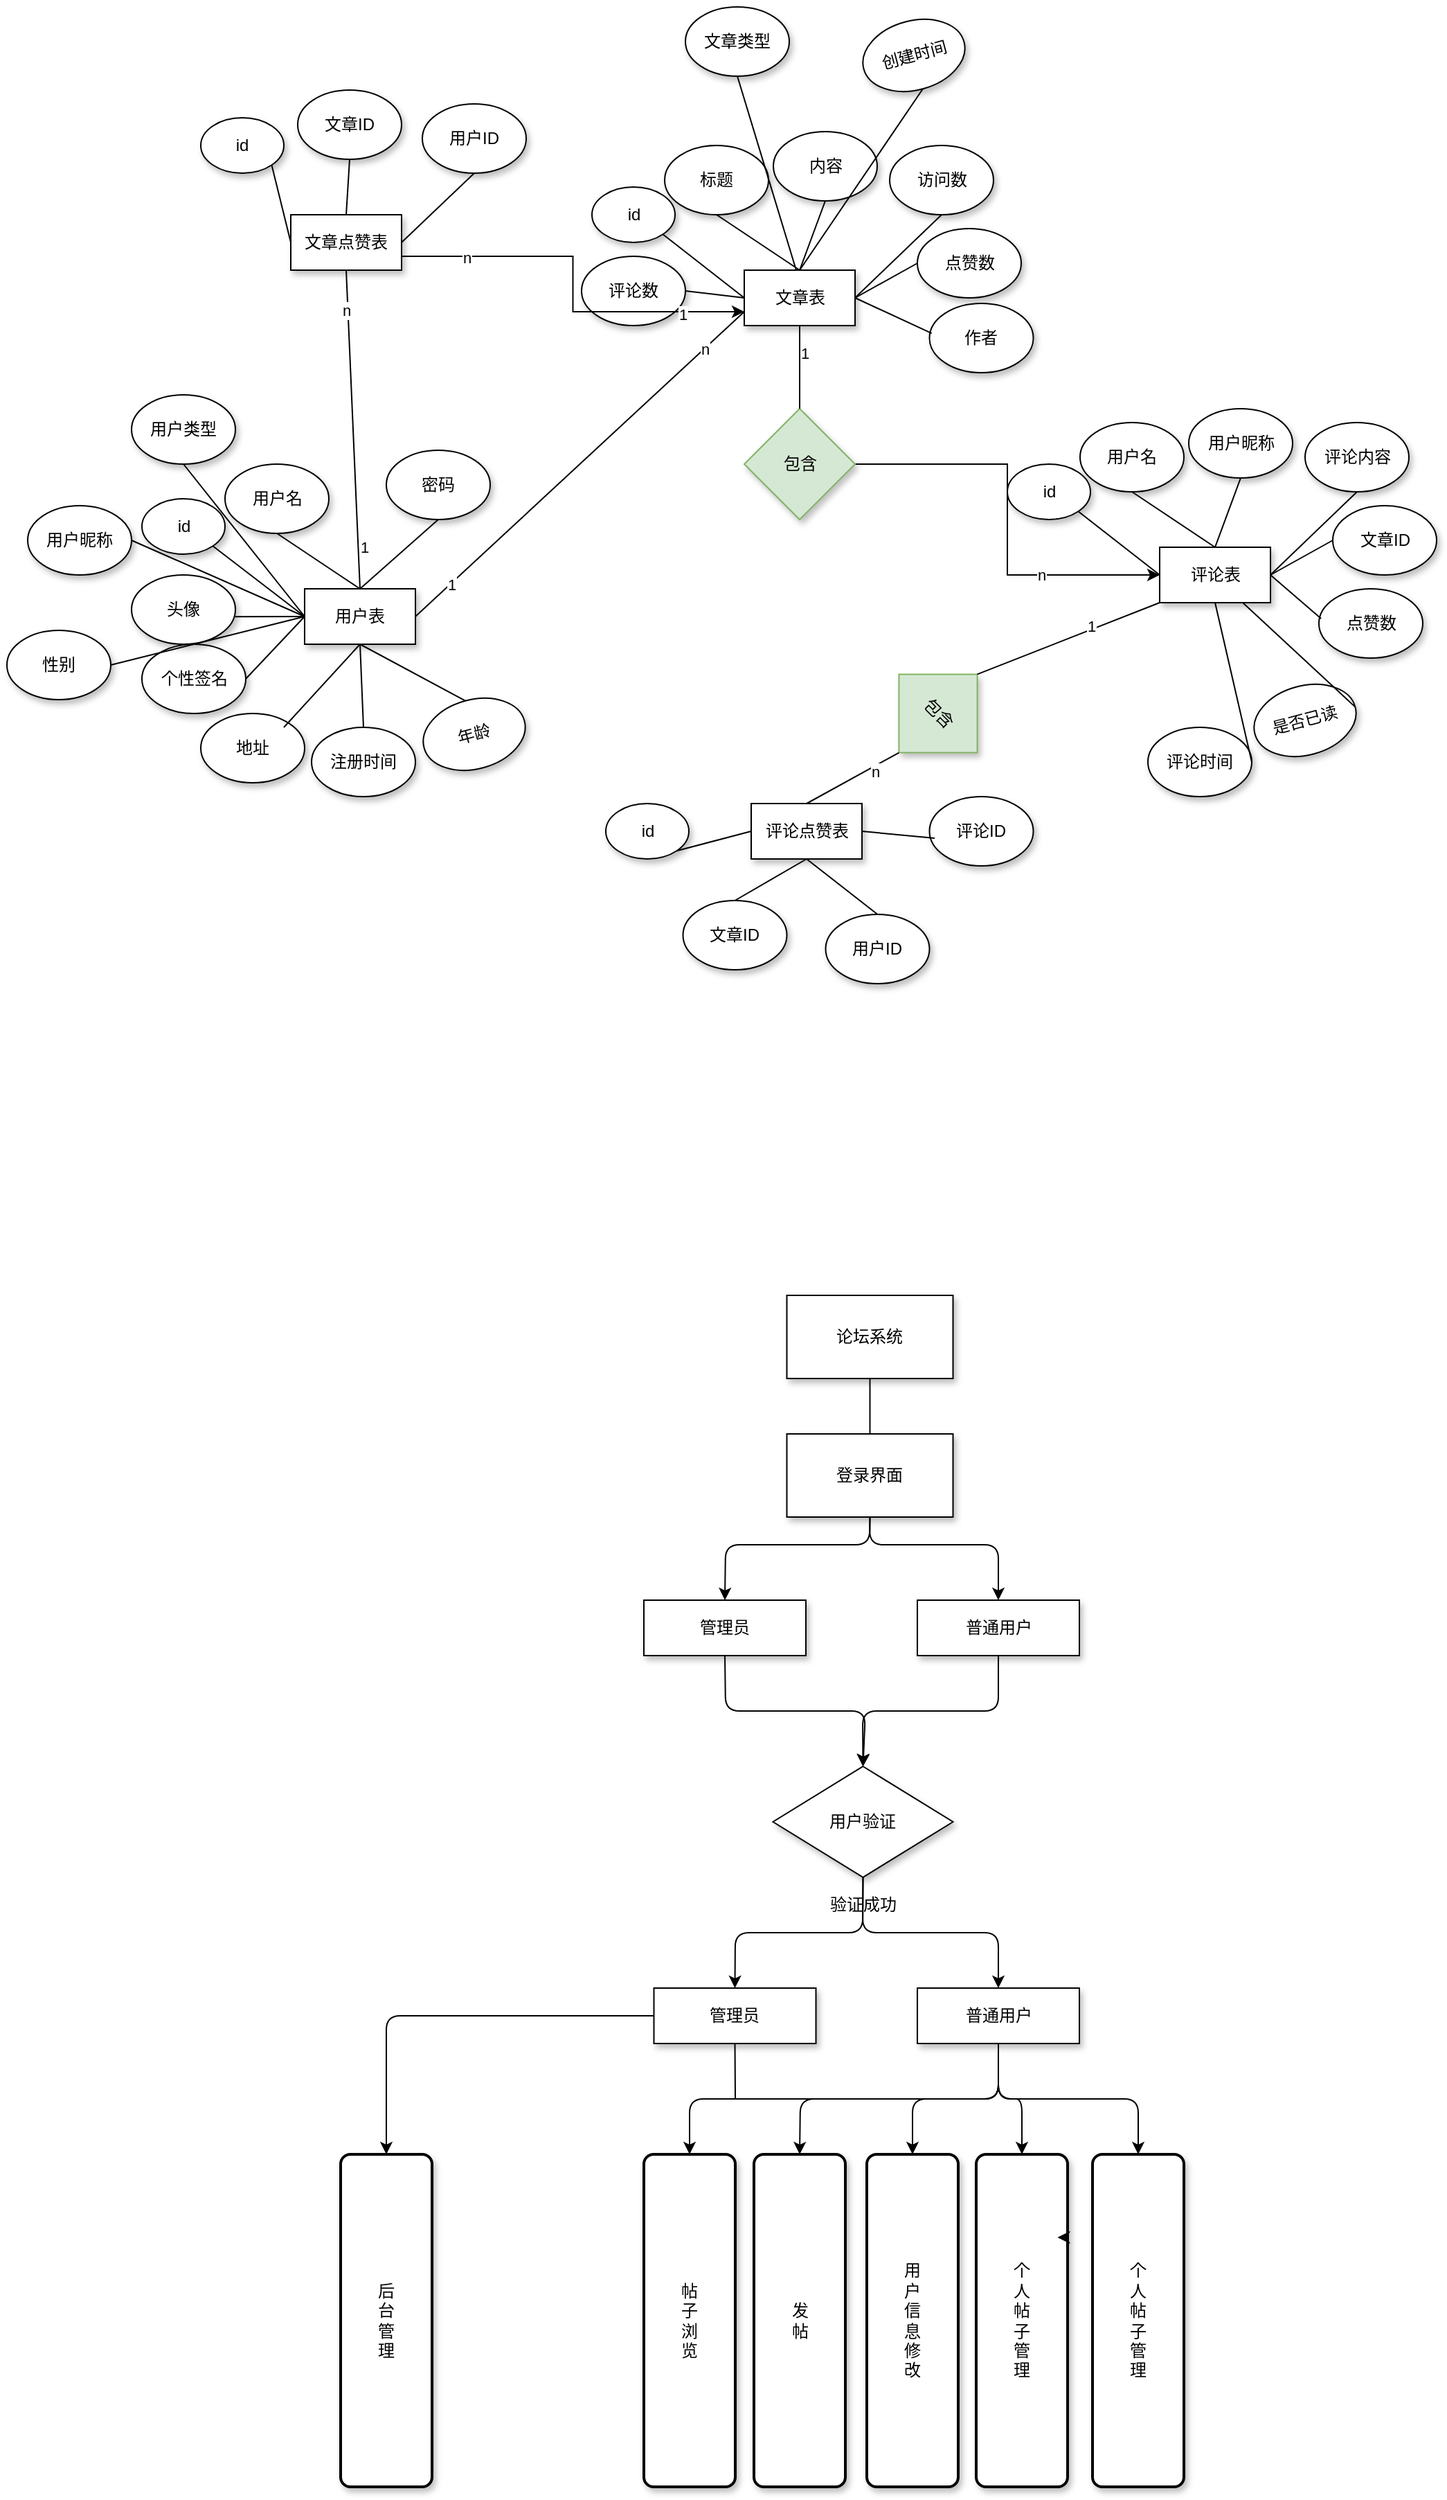 <mxfile version="14.4.4" type="github">
  <diagram id="aUVJp8EklPoVdV9Hms_f" name="Page-1">
    <mxGraphModel dx="2205" dy="936" grid="1" gridSize="10" guides="1" tooltips="1" connect="1" arrows="1" fold="1" page="1" pageScale="1" pageWidth="827" pageHeight="1169" math="0" shadow="0">
      <root>
        <mxCell id="0" />
        <mxCell id="1" parent="0" />
        <mxCell id="1niqHVQiEYOM2pVS4LOJ-19" value="年龄" style="ellipse;whiteSpace=wrap;html=1;shadow=1;rotation=-15;" vertex="1" parent="1">
          <mxGeometry x="440" y="870" width="75" height="50" as="geometry" />
        </mxCell>
        <mxCell id="1niqHVQiEYOM2pVS4LOJ-20" value="注册时间" style="ellipse;whiteSpace=wrap;html=1;shadow=1;" vertex="1" parent="1">
          <mxGeometry x="360" y="890" width="75" height="50" as="geometry" />
        </mxCell>
        <mxCell id="1niqHVQiEYOM2pVS4LOJ-1" value="用户表" style="rounded=0;whiteSpace=wrap;html=1;shadow=1;" vertex="1" parent="1">
          <mxGeometry x="355" y="790" width="80" height="40" as="geometry" />
        </mxCell>
        <mxCell id="1niqHVQiEYOM2pVS4LOJ-2" value="id" style="ellipse;whiteSpace=wrap;html=1;shadow=1;" vertex="1" parent="1">
          <mxGeometry x="237.5" y="725" width="60" height="40" as="geometry" />
        </mxCell>
        <mxCell id="1niqHVQiEYOM2pVS4LOJ-3" value="用户名" style="ellipse;whiteSpace=wrap;html=1;shadow=1;" vertex="1" parent="1">
          <mxGeometry x="297.5" y="700" width="75" height="50" as="geometry" />
        </mxCell>
        <mxCell id="1niqHVQiEYOM2pVS4LOJ-15" value="密码" style="ellipse;whiteSpace=wrap;html=1;shadow=1;" vertex="1" parent="1">
          <mxGeometry x="414" y="690" width="75" height="50" as="geometry" />
        </mxCell>
        <mxCell id="1niqHVQiEYOM2pVS4LOJ-16" value="用户类型" style="ellipse;whiteSpace=wrap;html=1;shadow=1;" vertex="1" parent="1">
          <mxGeometry x="230" y="650" width="75" height="50" as="geometry" />
        </mxCell>
        <mxCell id="1niqHVQiEYOM2pVS4LOJ-17" value="用户昵称" style="ellipse;whiteSpace=wrap;html=1;shadow=1;" vertex="1" parent="1">
          <mxGeometry x="155" y="730" width="75" height="50" as="geometry" />
        </mxCell>
        <mxCell id="1niqHVQiEYOM2pVS4LOJ-18" value="性别" style="ellipse;whiteSpace=wrap;html=1;shadow=1;" vertex="1" parent="1">
          <mxGeometry x="140" y="820" width="75" height="50" as="geometry" />
        </mxCell>
        <mxCell id="1niqHVQiEYOM2pVS4LOJ-21" value="地址" style="ellipse;whiteSpace=wrap;html=1;shadow=1;" vertex="1" parent="1">
          <mxGeometry x="280" y="880" width="75" height="50" as="geometry" />
        </mxCell>
        <mxCell id="1niqHVQiEYOM2pVS4LOJ-22" value="个性签名" style="ellipse;whiteSpace=wrap;html=1;shadow=1;" vertex="1" parent="1">
          <mxGeometry x="237.5" y="830" width="75" height="50" as="geometry" />
        </mxCell>
        <mxCell id="1niqHVQiEYOM2pVS4LOJ-23" value="头像" style="ellipse;whiteSpace=wrap;html=1;shadow=1;" vertex="1" parent="1">
          <mxGeometry x="230" y="780" width="75" height="50" as="geometry" />
        </mxCell>
        <mxCell id="1niqHVQiEYOM2pVS4LOJ-24" value="" style="endArrow=none;html=1;entryX=0;entryY=0.5;entryDx=0;entryDy=0;exitX=0.996;exitY=0.603;exitDx=0;exitDy=0;exitPerimeter=0;" edge="1" parent="1" source="1niqHVQiEYOM2pVS4LOJ-23" target="1niqHVQiEYOM2pVS4LOJ-1">
          <mxGeometry width="50" height="50" relative="1" as="geometry">
            <mxPoint x="300" y="820" as="sourcePoint" />
            <mxPoint x="350" y="770" as="targetPoint" />
          </mxGeometry>
        </mxCell>
        <mxCell id="1niqHVQiEYOM2pVS4LOJ-25" value="" style="endArrow=none;html=1;entryX=0;entryY=0.5;entryDx=0;entryDy=0;exitX=1;exitY=0.5;exitDx=0;exitDy=0;" edge="1" parent="1" source="1niqHVQiEYOM2pVS4LOJ-22" target="1niqHVQiEYOM2pVS4LOJ-1">
          <mxGeometry width="50" height="50" relative="1" as="geometry">
            <mxPoint x="320" y="890" as="sourcePoint" />
            <mxPoint x="370" y="840" as="targetPoint" />
          </mxGeometry>
        </mxCell>
        <mxCell id="1niqHVQiEYOM2pVS4LOJ-27" value="" style="endArrow=none;html=1;entryX=0.5;entryY=1;entryDx=0;entryDy=0;exitX=0.8;exitY=0.2;exitDx=0;exitDy=0;exitPerimeter=0;" edge="1" parent="1" source="1niqHVQiEYOM2pVS4LOJ-21" target="1niqHVQiEYOM2pVS4LOJ-1">
          <mxGeometry width="50" height="50" relative="1" as="geometry">
            <mxPoint x="350" y="910" as="sourcePoint" />
            <mxPoint x="400" y="860" as="targetPoint" />
          </mxGeometry>
        </mxCell>
        <mxCell id="1niqHVQiEYOM2pVS4LOJ-28" value="" style="endArrow=none;html=1;entryX=0.5;entryY=1;entryDx=0;entryDy=0;exitX=0.5;exitY=0;exitDx=0;exitDy=0;" edge="1" parent="1" source="1niqHVQiEYOM2pVS4LOJ-20" target="1niqHVQiEYOM2pVS4LOJ-1">
          <mxGeometry width="50" height="50" relative="1" as="geometry">
            <mxPoint x="370" y="900" as="sourcePoint" />
            <mxPoint x="420" y="850" as="targetPoint" />
          </mxGeometry>
        </mxCell>
        <mxCell id="1niqHVQiEYOM2pVS4LOJ-29" value="" style="endArrow=none;html=1;exitX=0.5;exitY=0;exitDx=0;exitDy=0;" edge="1" parent="1" source="1niqHVQiEYOM2pVS4LOJ-19">
          <mxGeometry width="50" height="50" relative="1" as="geometry">
            <mxPoint x="70" y="840" as="sourcePoint" />
            <mxPoint x="395" y="830" as="targetPoint" />
          </mxGeometry>
        </mxCell>
        <mxCell id="1niqHVQiEYOM2pVS4LOJ-30" value="" style="endArrow=none;html=1;entryX=0;entryY=0.5;entryDx=0;entryDy=0;exitX=1;exitY=0.5;exitDx=0;exitDy=0;" edge="1" parent="1" source="1niqHVQiEYOM2pVS4LOJ-18" target="1niqHVQiEYOM2pVS4LOJ-1">
          <mxGeometry width="50" height="50" relative="1" as="geometry">
            <mxPoint x="570" y="900" as="sourcePoint" />
            <mxPoint x="620" y="850" as="targetPoint" />
          </mxGeometry>
        </mxCell>
        <mxCell id="1niqHVQiEYOM2pVS4LOJ-31" value="" style="endArrow=none;html=1;entryX=1;entryY=0.5;entryDx=0;entryDy=0;exitX=0;exitY=0.5;exitDx=0;exitDy=0;" edge="1" parent="1" source="1niqHVQiEYOM2pVS4LOJ-1" target="1niqHVQiEYOM2pVS4LOJ-17">
          <mxGeometry width="50" height="50" relative="1" as="geometry">
            <mxPoint x="440" y="810" as="sourcePoint" />
            <mxPoint x="480" y="760" as="targetPoint" />
          </mxGeometry>
        </mxCell>
        <mxCell id="1niqHVQiEYOM2pVS4LOJ-32" value="" style="endArrow=none;html=1;entryX=0.5;entryY=1;entryDx=0;entryDy=0;exitX=0;exitY=0.5;exitDx=0;exitDy=0;" edge="1" parent="1" source="1niqHVQiEYOM2pVS4LOJ-1" target="1niqHVQiEYOM2pVS4LOJ-16">
          <mxGeometry width="50" height="50" relative="1" as="geometry">
            <mxPoint x="440" y="810" as="sourcePoint" />
            <mxPoint x="480" y="760" as="targetPoint" />
          </mxGeometry>
        </mxCell>
        <mxCell id="1niqHVQiEYOM2pVS4LOJ-33" value="" style="endArrow=none;html=1;exitX=0.5;exitY=0;exitDx=0;exitDy=0;entryX=0.5;entryY=1;entryDx=0;entryDy=0;" edge="1" parent="1" source="1niqHVQiEYOM2pVS4LOJ-1" target="1niqHVQiEYOM2pVS4LOJ-3">
          <mxGeometry width="50" height="50" relative="1" as="geometry">
            <mxPoint x="300" y="770" as="sourcePoint" />
            <mxPoint x="350" y="720" as="targetPoint" />
          </mxGeometry>
        </mxCell>
        <mxCell id="1niqHVQiEYOM2pVS4LOJ-34" value="" style="endArrow=none;html=1;entryX=0.5;entryY=1;entryDx=0;entryDy=0;exitX=0.5;exitY=0;exitDx=0;exitDy=0;" edge="1" parent="1" source="1niqHVQiEYOM2pVS4LOJ-1" target="1niqHVQiEYOM2pVS4LOJ-15">
          <mxGeometry width="50" height="50" relative="1" as="geometry">
            <mxPoint x="340" y="680" as="sourcePoint" />
            <mxPoint x="390" y="630" as="targetPoint" />
          </mxGeometry>
        </mxCell>
        <mxCell id="1niqHVQiEYOM2pVS4LOJ-35" value="" style="endArrow=none;html=1;entryX=1;entryY=1;entryDx=0;entryDy=0;exitX=0;exitY=0.5;exitDx=0;exitDy=0;" edge="1" parent="1" source="1niqHVQiEYOM2pVS4LOJ-1" target="1niqHVQiEYOM2pVS4LOJ-2">
          <mxGeometry width="50" height="50" relative="1" as="geometry">
            <mxPoint x="110" y="800" as="sourcePoint" />
            <mxPoint x="160" y="750" as="targetPoint" />
          </mxGeometry>
        </mxCell>
        <mxCell id="1niqHVQiEYOM2pVS4LOJ-37" value="创建时间" style="ellipse;whiteSpace=wrap;html=1;shadow=1;rotation=-15;" vertex="1" parent="1">
          <mxGeometry x="757.5" y="380" width="75" height="50" as="geometry" />
        </mxCell>
        <mxCell id="1niqHVQiEYOM2pVS4LOJ-38" value="文章类型" style="ellipse;whiteSpace=wrap;html=1;shadow=1;" vertex="1" parent="1">
          <mxGeometry x="630" y="370" width="75" height="50" as="geometry" />
        </mxCell>
        <mxCell id="1niqHVQiEYOM2pVS4LOJ-39" value="文章表" style="rounded=0;whiteSpace=wrap;html=1;shadow=1;" vertex="1" parent="1">
          <mxGeometry x="672.5" y="560" width="80" height="40" as="geometry" />
        </mxCell>
        <mxCell id="1niqHVQiEYOM2pVS4LOJ-40" value="id" style="ellipse;whiteSpace=wrap;html=1;shadow=1;" vertex="1" parent="1">
          <mxGeometry x="562.5" y="500" width="60" height="40" as="geometry" />
        </mxCell>
        <mxCell id="1niqHVQiEYOM2pVS4LOJ-41" value="标题" style="ellipse;whiteSpace=wrap;html=1;shadow=1;" vertex="1" parent="1">
          <mxGeometry x="615" y="470" width="75" height="50" as="geometry" />
        </mxCell>
        <mxCell id="1niqHVQiEYOM2pVS4LOJ-42" value="内容" style="ellipse;whiteSpace=wrap;html=1;shadow=1;" vertex="1" parent="1">
          <mxGeometry x="693.5" y="460" width="75" height="50" as="geometry" />
        </mxCell>
        <mxCell id="1niqHVQiEYOM2pVS4LOJ-43" value="访问数" style="ellipse;whiteSpace=wrap;html=1;shadow=1;" vertex="1" parent="1">
          <mxGeometry x="777.5" y="470" width="75" height="50" as="geometry" />
        </mxCell>
        <mxCell id="1niqHVQiEYOM2pVS4LOJ-44" value="点赞数" style="ellipse;whiteSpace=wrap;html=1;shadow=1;" vertex="1" parent="1">
          <mxGeometry x="797.5" y="530" width="75" height="50" as="geometry" />
        </mxCell>
        <mxCell id="1niqHVQiEYOM2pVS4LOJ-45" value="作者" style="ellipse;whiteSpace=wrap;html=1;shadow=1;" vertex="1" parent="1">
          <mxGeometry x="806.25" y="584" width="75" height="50" as="geometry" />
        </mxCell>
        <mxCell id="1niqHVQiEYOM2pVS4LOJ-46" value="评论数" style="ellipse;whiteSpace=wrap;html=1;shadow=1;" vertex="1" parent="1">
          <mxGeometry x="555" y="550" width="75" height="50" as="geometry" />
        </mxCell>
        <mxCell id="1niqHVQiEYOM2pVS4LOJ-51" value="" style="endArrow=none;html=1;entryX=0;entryY=0.5;entryDx=0;entryDy=0;exitX=1;exitY=0.5;exitDx=0;exitDy=0;" edge="1" parent="1" source="1niqHVQiEYOM2pVS4LOJ-46" target="1niqHVQiEYOM2pVS4LOJ-39">
          <mxGeometry width="50" height="50" relative="1" as="geometry">
            <mxPoint x="667.5" y="680" as="sourcePoint" />
            <mxPoint x="717.5" y="630" as="targetPoint" />
          </mxGeometry>
        </mxCell>
        <mxCell id="1niqHVQiEYOM2pVS4LOJ-54" value="" style="endArrow=none;html=1;entryX=1;entryY=0.5;entryDx=0;entryDy=0;exitX=0.021;exitY=0.431;exitDx=0;exitDy=0;exitPerimeter=0;" edge="1" parent="1" source="1niqHVQiEYOM2pVS4LOJ-45" target="1niqHVQiEYOM2pVS4LOJ-39">
          <mxGeometry width="50" height="50" relative="1" as="geometry">
            <mxPoint x="887.5" y="670" as="sourcePoint" />
            <mxPoint x="937.5" y="620" as="targetPoint" />
          </mxGeometry>
        </mxCell>
        <mxCell id="1niqHVQiEYOM2pVS4LOJ-55" value="" style="endArrow=none;html=1;entryX=0;entryY=0.5;entryDx=0;entryDy=0;exitX=1;exitY=0.5;exitDx=0;exitDy=0;" edge="1" parent="1" source="1niqHVQiEYOM2pVS4LOJ-39" target="1niqHVQiEYOM2pVS4LOJ-44">
          <mxGeometry width="50" height="50" relative="1" as="geometry">
            <mxPoint x="757.5" y="580" as="sourcePoint" />
            <mxPoint x="797.5" y="530" as="targetPoint" />
          </mxGeometry>
        </mxCell>
        <mxCell id="1niqHVQiEYOM2pVS4LOJ-56" value="" style="endArrow=none;html=1;entryX=0.5;entryY=1;entryDx=0;entryDy=0;exitX=1;exitY=0.5;exitDx=0;exitDy=0;" edge="1" parent="1" source="1niqHVQiEYOM2pVS4LOJ-39" target="1niqHVQiEYOM2pVS4LOJ-43">
          <mxGeometry width="50" height="50" relative="1" as="geometry">
            <mxPoint x="757.5" y="580" as="sourcePoint" />
            <mxPoint x="797.5" y="530" as="targetPoint" />
          </mxGeometry>
        </mxCell>
        <mxCell id="1niqHVQiEYOM2pVS4LOJ-57" value="" style="endArrow=none;html=1;exitX=0.5;exitY=0;exitDx=0;exitDy=0;entryX=0.5;entryY=1;entryDx=0;entryDy=0;" edge="1" parent="1" source="1niqHVQiEYOM2pVS4LOJ-39" target="1niqHVQiEYOM2pVS4LOJ-41">
          <mxGeometry width="50" height="50" relative="1" as="geometry">
            <mxPoint x="617.5" y="540" as="sourcePoint" />
            <mxPoint x="667.5" y="490" as="targetPoint" />
          </mxGeometry>
        </mxCell>
        <mxCell id="1niqHVQiEYOM2pVS4LOJ-58" value="" style="endArrow=none;html=1;entryX=0.5;entryY=1;entryDx=0;entryDy=0;exitX=0.5;exitY=0;exitDx=0;exitDy=0;" edge="1" parent="1" source="1niqHVQiEYOM2pVS4LOJ-39" target="1niqHVQiEYOM2pVS4LOJ-42">
          <mxGeometry width="50" height="50" relative="1" as="geometry">
            <mxPoint x="657.5" y="450" as="sourcePoint" />
            <mxPoint x="707.5" y="400" as="targetPoint" />
          </mxGeometry>
        </mxCell>
        <mxCell id="1niqHVQiEYOM2pVS4LOJ-59" value="" style="endArrow=none;html=1;entryX=1;entryY=1;entryDx=0;entryDy=0;exitX=0;exitY=0.5;exitDx=0;exitDy=0;" edge="1" parent="1" source="1niqHVQiEYOM2pVS4LOJ-39" target="1niqHVQiEYOM2pVS4LOJ-40">
          <mxGeometry width="50" height="50" relative="1" as="geometry">
            <mxPoint x="427.5" y="570" as="sourcePoint" />
            <mxPoint x="477.5" y="520" as="targetPoint" />
          </mxGeometry>
        </mxCell>
        <mxCell id="1niqHVQiEYOM2pVS4LOJ-62" value="是否已读" style="ellipse;whiteSpace=wrap;html=1;shadow=1;rotation=-15;" vertex="1" parent="1">
          <mxGeometry x="1040" y="860" width="75" height="50" as="geometry" />
        </mxCell>
        <mxCell id="1niqHVQiEYOM2pVS4LOJ-63" value="评论时间" style="ellipse;whiteSpace=wrap;html=1;shadow=1;" vertex="1" parent="1">
          <mxGeometry x="964" y="890" width="75" height="50" as="geometry" />
        </mxCell>
        <mxCell id="1niqHVQiEYOM2pVS4LOJ-64" value="评论表" style="rounded=0;whiteSpace=wrap;html=1;shadow=1;" vertex="1" parent="1">
          <mxGeometry x="972.5" y="760" width="80" height="40" as="geometry" />
        </mxCell>
        <mxCell id="1niqHVQiEYOM2pVS4LOJ-65" value="id" style="ellipse;whiteSpace=wrap;html=1;shadow=1;" vertex="1" parent="1">
          <mxGeometry x="862.5" y="700" width="60" height="40" as="geometry" />
        </mxCell>
        <mxCell id="1niqHVQiEYOM2pVS4LOJ-66" value="用户名" style="ellipse;whiteSpace=wrap;html=1;shadow=1;" vertex="1" parent="1">
          <mxGeometry x="915" y="670" width="75" height="50" as="geometry" />
        </mxCell>
        <mxCell id="1niqHVQiEYOM2pVS4LOJ-67" value="用户昵称" style="ellipse;whiteSpace=wrap;html=1;shadow=1;" vertex="1" parent="1">
          <mxGeometry x="993.5" y="660" width="75" height="50" as="geometry" />
        </mxCell>
        <mxCell id="1niqHVQiEYOM2pVS4LOJ-68" value="评论内容" style="ellipse;whiteSpace=wrap;html=1;shadow=1;" vertex="1" parent="1">
          <mxGeometry x="1077.5" y="670" width="75" height="50" as="geometry" />
        </mxCell>
        <mxCell id="1niqHVQiEYOM2pVS4LOJ-69" value="文章ID" style="ellipse;whiteSpace=wrap;html=1;shadow=1;" vertex="1" parent="1">
          <mxGeometry x="1097.5" y="730" width="75" height="50" as="geometry" />
        </mxCell>
        <mxCell id="1niqHVQiEYOM2pVS4LOJ-70" value="点赞数" style="ellipse;whiteSpace=wrap;html=1;shadow=1;" vertex="1" parent="1">
          <mxGeometry x="1087.5" y="790" width="75" height="50" as="geometry" />
        </mxCell>
        <mxCell id="1niqHVQiEYOM2pVS4LOJ-77" value="" style="endArrow=none;html=1;exitX=1;exitY=0.5;exitDx=0;exitDy=0;entryX=0.5;entryY=1;entryDx=0;entryDy=0;" edge="1" parent="1" source="1niqHVQiEYOM2pVS4LOJ-63" target="1niqHVQiEYOM2pVS4LOJ-64">
          <mxGeometry width="50" height="50" relative="1" as="geometry">
            <mxPoint x="987.5" y="870" as="sourcePoint" />
            <mxPoint x="942.5" y="785" as="targetPoint" />
          </mxGeometry>
        </mxCell>
        <mxCell id="1niqHVQiEYOM2pVS4LOJ-78" value="" style="endArrow=none;html=1;exitX=1;exitY=0.5;exitDx=0;exitDy=0;entryX=0.75;entryY=1;entryDx=0;entryDy=0;" edge="1" parent="1" source="1niqHVQiEYOM2pVS4LOJ-62" target="1niqHVQiEYOM2pVS4LOJ-64">
          <mxGeometry width="50" height="50" relative="1" as="geometry">
            <mxPoint x="687.5" y="810" as="sourcePoint" />
            <mxPoint x="962.5" y="780" as="targetPoint" />
          </mxGeometry>
        </mxCell>
        <mxCell id="1niqHVQiEYOM2pVS4LOJ-79" value="" style="endArrow=none;html=1;entryX=1;entryY=0.5;entryDx=0;entryDy=0;exitX=0.021;exitY=0.431;exitDx=0;exitDy=0;exitPerimeter=0;" edge="1" parent="1" source="1niqHVQiEYOM2pVS4LOJ-70" target="1niqHVQiEYOM2pVS4LOJ-64">
          <mxGeometry width="50" height="50" relative="1" as="geometry">
            <mxPoint x="1187.5" y="870" as="sourcePoint" />
            <mxPoint x="1237.5" y="820" as="targetPoint" />
          </mxGeometry>
        </mxCell>
        <mxCell id="1niqHVQiEYOM2pVS4LOJ-80" value="" style="endArrow=none;html=1;entryX=0;entryY=0.5;entryDx=0;entryDy=0;exitX=1;exitY=0.5;exitDx=0;exitDy=0;" edge="1" parent="1" source="1niqHVQiEYOM2pVS4LOJ-64" target="1niqHVQiEYOM2pVS4LOJ-69">
          <mxGeometry width="50" height="50" relative="1" as="geometry">
            <mxPoint x="1057.5" y="780" as="sourcePoint" />
            <mxPoint x="1097.5" y="730" as="targetPoint" />
          </mxGeometry>
        </mxCell>
        <mxCell id="1niqHVQiEYOM2pVS4LOJ-81" value="" style="endArrow=none;html=1;entryX=0.5;entryY=1;entryDx=0;entryDy=0;exitX=1;exitY=0.5;exitDx=0;exitDy=0;" edge="1" parent="1" source="1niqHVQiEYOM2pVS4LOJ-64" target="1niqHVQiEYOM2pVS4LOJ-68">
          <mxGeometry width="50" height="50" relative="1" as="geometry">
            <mxPoint x="1057.5" y="780" as="sourcePoint" />
            <mxPoint x="1097.5" y="730" as="targetPoint" />
          </mxGeometry>
        </mxCell>
        <mxCell id="1niqHVQiEYOM2pVS4LOJ-82" value="" style="endArrow=none;html=1;exitX=0.5;exitY=0;exitDx=0;exitDy=0;entryX=0.5;entryY=1;entryDx=0;entryDy=0;" edge="1" parent="1" source="1niqHVQiEYOM2pVS4LOJ-64" target="1niqHVQiEYOM2pVS4LOJ-66">
          <mxGeometry width="50" height="50" relative="1" as="geometry">
            <mxPoint x="917.5" y="740" as="sourcePoint" />
            <mxPoint x="967.5" y="690" as="targetPoint" />
          </mxGeometry>
        </mxCell>
        <mxCell id="1niqHVQiEYOM2pVS4LOJ-83" value="" style="endArrow=none;html=1;entryX=0.5;entryY=1;entryDx=0;entryDy=0;exitX=0.5;exitY=0;exitDx=0;exitDy=0;" edge="1" parent="1" source="1niqHVQiEYOM2pVS4LOJ-64" target="1niqHVQiEYOM2pVS4LOJ-67">
          <mxGeometry width="50" height="50" relative="1" as="geometry">
            <mxPoint x="957.5" y="650" as="sourcePoint" />
            <mxPoint x="1007.5" y="600" as="targetPoint" />
          </mxGeometry>
        </mxCell>
        <mxCell id="1niqHVQiEYOM2pVS4LOJ-84" value="" style="endArrow=none;html=1;entryX=1;entryY=1;entryDx=0;entryDy=0;exitX=0;exitY=0.5;exitDx=0;exitDy=0;" edge="1" parent="1" source="1niqHVQiEYOM2pVS4LOJ-64" target="1niqHVQiEYOM2pVS4LOJ-65">
          <mxGeometry width="50" height="50" relative="1" as="geometry">
            <mxPoint x="727.5" y="770" as="sourcePoint" />
            <mxPoint x="777.5" y="720" as="targetPoint" />
          </mxGeometry>
        </mxCell>
        <mxCell id="1niqHVQiEYOM2pVS4LOJ-88" value="评论点赞表" style="rounded=0;whiteSpace=wrap;html=1;shadow=1;" vertex="1" parent="1">
          <mxGeometry x="677.5" y="945" width="80" height="40" as="geometry" />
        </mxCell>
        <mxCell id="1niqHVQiEYOM2pVS4LOJ-89" value="id" style="ellipse;whiteSpace=wrap;html=1;shadow=1;" vertex="1" parent="1">
          <mxGeometry x="572.5" y="945" width="60" height="40" as="geometry" />
        </mxCell>
        <mxCell id="1niqHVQiEYOM2pVS4LOJ-90" value="文章ID" style="ellipse;whiteSpace=wrap;html=1;shadow=1;" vertex="1" parent="1">
          <mxGeometry x="628.25" y="1015" width="75" height="50" as="geometry" />
        </mxCell>
        <mxCell id="1niqHVQiEYOM2pVS4LOJ-91" value="用户ID" style="ellipse;whiteSpace=wrap;html=1;shadow=1;" vertex="1" parent="1">
          <mxGeometry x="731.25" y="1025" width="75" height="50" as="geometry" />
        </mxCell>
        <mxCell id="1niqHVQiEYOM2pVS4LOJ-92" value="评论ID" style="ellipse;whiteSpace=wrap;html=1;shadow=1;" vertex="1" parent="1">
          <mxGeometry x="806.25" y="940" width="75" height="50" as="geometry" />
        </mxCell>
        <mxCell id="1niqHVQiEYOM2pVS4LOJ-99" value="" style="endArrow=none;html=1;entryX=0.05;entryY=0.6;entryDx=0;entryDy=0;exitX=1;exitY=0.5;exitDx=0;exitDy=0;entryPerimeter=0;" edge="1" parent="1" source="1niqHVQiEYOM2pVS4LOJ-88" target="1niqHVQiEYOM2pVS4LOJ-92">
          <mxGeometry width="50" height="50" relative="1" as="geometry">
            <mxPoint x="762.5" y="965" as="sourcePoint" />
            <mxPoint x="830.0" y="965" as="targetPoint" />
          </mxGeometry>
        </mxCell>
        <mxCell id="1niqHVQiEYOM2pVS4LOJ-100" value="" style="endArrow=none;html=1;exitX=0.5;exitY=1;exitDx=0;exitDy=0;entryX=0.5;entryY=0;entryDx=0;entryDy=0;" edge="1" parent="1" source="1niqHVQiEYOM2pVS4LOJ-88" target="1niqHVQiEYOM2pVS4LOJ-90">
          <mxGeometry width="50" height="50" relative="1" as="geometry">
            <mxPoint x="622.5" y="925" as="sourcePoint" />
            <mxPoint x="672.5" y="875" as="targetPoint" />
          </mxGeometry>
        </mxCell>
        <mxCell id="1niqHVQiEYOM2pVS4LOJ-101" value="" style="endArrow=none;html=1;entryX=0.5;entryY=0;entryDx=0;entryDy=0;exitX=0.5;exitY=1;exitDx=0;exitDy=0;" edge="1" parent="1" source="1niqHVQiEYOM2pVS4LOJ-88" target="1niqHVQiEYOM2pVS4LOJ-91">
          <mxGeometry width="50" height="50" relative="1" as="geometry">
            <mxPoint x="726.25" y="1005" as="sourcePoint" />
            <mxPoint x="712.5" y="785" as="targetPoint" />
          </mxGeometry>
        </mxCell>
        <mxCell id="1niqHVQiEYOM2pVS4LOJ-102" value="" style="endArrow=none;html=1;entryX=1;entryY=1;entryDx=0;entryDy=0;exitX=0;exitY=0.5;exitDx=0;exitDy=0;" edge="1" parent="1" source="1niqHVQiEYOM2pVS4LOJ-88" target="1niqHVQiEYOM2pVS4LOJ-89">
          <mxGeometry width="50" height="50" relative="1" as="geometry">
            <mxPoint x="432.5" y="955" as="sourcePoint" />
            <mxPoint x="482.5" y="905" as="targetPoint" />
          </mxGeometry>
        </mxCell>
        <mxCell id="1niqHVQiEYOM2pVS4LOJ-120" style="edgeStyle=orthogonalEdgeStyle;rounded=0;orthogonalLoop=1;jettySize=auto;html=1;exitX=1;exitY=0.75;exitDx=0;exitDy=0;entryX=0;entryY=0.75;entryDx=0;entryDy=0;" edge="1" parent="1" source="1niqHVQiEYOM2pVS4LOJ-103" target="1niqHVQiEYOM2pVS4LOJ-39">
          <mxGeometry relative="1" as="geometry" />
        </mxCell>
        <mxCell id="1niqHVQiEYOM2pVS4LOJ-121" value="n" style="edgeLabel;html=1;align=center;verticalAlign=middle;resizable=0;points=[];" vertex="1" connectable="0" parent="1niqHVQiEYOM2pVS4LOJ-120">
          <mxGeometry x="-0.674" y="-1" relative="1" as="geometry">
            <mxPoint as="offset" />
          </mxGeometry>
        </mxCell>
        <mxCell id="1niqHVQiEYOM2pVS4LOJ-122" value="1" style="edgeLabel;html=1;align=center;verticalAlign=middle;resizable=0;points=[];" vertex="1" connectable="0" parent="1niqHVQiEYOM2pVS4LOJ-120">
          <mxGeometry x="0.688" y="-2" relative="1" as="geometry">
            <mxPoint as="offset" />
          </mxGeometry>
        </mxCell>
        <mxCell id="1niqHVQiEYOM2pVS4LOJ-103" value="文章点赞表" style="rounded=0;whiteSpace=wrap;html=1;shadow=1;" vertex="1" parent="1">
          <mxGeometry x="345" y="520" width="80" height="40" as="geometry" />
        </mxCell>
        <mxCell id="1niqHVQiEYOM2pVS4LOJ-104" value="id" style="ellipse;whiteSpace=wrap;html=1;shadow=1;" vertex="1" parent="1">
          <mxGeometry x="280" y="450" width="60" height="40" as="geometry" />
        </mxCell>
        <mxCell id="1niqHVQiEYOM2pVS4LOJ-105" value="文章ID" style="ellipse;whiteSpace=wrap;html=1;shadow=1;" vertex="1" parent="1">
          <mxGeometry x="350" y="430" width="75" height="50" as="geometry" />
        </mxCell>
        <mxCell id="1niqHVQiEYOM2pVS4LOJ-106" value="用户ID" style="ellipse;whiteSpace=wrap;html=1;shadow=1;" vertex="1" parent="1">
          <mxGeometry x="440" y="440" width="75" height="50" as="geometry" />
        </mxCell>
        <mxCell id="1niqHVQiEYOM2pVS4LOJ-109" value="" style="endArrow=none;html=1;exitX=0.5;exitY=0;exitDx=0;exitDy=0;entryX=0.5;entryY=1;entryDx=0;entryDy=0;" edge="1" parent="1" source="1niqHVQiEYOM2pVS4LOJ-103" target="1niqHVQiEYOM2pVS4LOJ-105">
          <mxGeometry width="50" height="50" relative="1" as="geometry">
            <mxPoint x="290" y="500" as="sourcePoint" />
            <mxPoint x="340" y="450" as="targetPoint" />
          </mxGeometry>
        </mxCell>
        <mxCell id="1niqHVQiEYOM2pVS4LOJ-110" value="" style="endArrow=none;html=1;entryX=0.5;entryY=1;entryDx=0;entryDy=0;exitX=1;exitY=0.5;exitDx=0;exitDy=0;" edge="1" parent="1" source="1niqHVQiEYOM2pVS4LOJ-103" target="1niqHVQiEYOM2pVS4LOJ-106">
          <mxGeometry width="50" height="50" relative="1" as="geometry">
            <mxPoint x="330" y="410" as="sourcePoint" />
            <mxPoint x="380" y="360" as="targetPoint" />
          </mxGeometry>
        </mxCell>
        <mxCell id="1niqHVQiEYOM2pVS4LOJ-111" value="" style="endArrow=none;html=1;entryX=1;entryY=1;entryDx=0;entryDy=0;exitX=0;exitY=0.5;exitDx=0;exitDy=0;" edge="1" parent="1" source="1niqHVQiEYOM2pVS4LOJ-103" target="1niqHVQiEYOM2pVS4LOJ-104">
          <mxGeometry width="50" height="50" relative="1" as="geometry">
            <mxPoint x="100" y="530" as="sourcePoint" />
            <mxPoint x="150" y="480" as="targetPoint" />
          </mxGeometry>
        </mxCell>
        <mxCell id="1niqHVQiEYOM2pVS4LOJ-113" value="" style="endArrow=none;html=1;exitX=1;exitY=0.5;exitDx=0;exitDy=0;entryX=0;entryY=0.75;entryDx=0;entryDy=0;" edge="1" parent="1" source="1niqHVQiEYOM2pVS4LOJ-1" target="1niqHVQiEYOM2pVS4LOJ-39">
          <mxGeometry width="50" height="50" relative="1" as="geometry">
            <mxPoint x="590" y="830" as="sourcePoint" />
            <mxPoint x="640" y="780" as="targetPoint" />
          </mxGeometry>
        </mxCell>
        <mxCell id="1niqHVQiEYOM2pVS4LOJ-123" value="n" style="edgeLabel;html=1;align=center;verticalAlign=middle;resizable=0;points=[];" vertex="1" connectable="0" parent="1niqHVQiEYOM2pVS4LOJ-113">
          <mxGeometry x="0.755" relative="1" as="geometry">
            <mxPoint as="offset" />
          </mxGeometry>
        </mxCell>
        <mxCell id="1niqHVQiEYOM2pVS4LOJ-124" value="1" style="edgeLabel;html=1;align=center;verticalAlign=middle;resizable=0;points=[];" vertex="1" connectable="0" parent="1niqHVQiEYOM2pVS4LOJ-113">
          <mxGeometry x="-0.787" relative="1" as="geometry">
            <mxPoint as="offset" />
          </mxGeometry>
        </mxCell>
        <mxCell id="1niqHVQiEYOM2pVS4LOJ-125" value="" style="endArrow=none;html=1;entryX=0.5;entryY=1;entryDx=0;entryDy=0;exitX=0.5;exitY=0;exitDx=0;exitDy=0;" edge="1" parent="1" source="1niqHVQiEYOM2pVS4LOJ-1" target="1niqHVQiEYOM2pVS4LOJ-103">
          <mxGeometry width="50" height="50" relative="1" as="geometry">
            <mxPoint x="230" y="650" as="sourcePoint" />
            <mxPoint x="280" y="600" as="targetPoint" />
          </mxGeometry>
        </mxCell>
        <mxCell id="1niqHVQiEYOM2pVS4LOJ-126" value="n" style="edgeLabel;html=1;align=center;verticalAlign=middle;resizable=0;points=[];" vertex="1" connectable="0" parent="1niqHVQiEYOM2pVS4LOJ-125">
          <mxGeometry x="0.744" y="2" relative="1" as="geometry">
            <mxPoint y="-1" as="offset" />
          </mxGeometry>
        </mxCell>
        <mxCell id="1niqHVQiEYOM2pVS4LOJ-127" value="1" style="edgeLabel;html=1;align=center;verticalAlign=middle;resizable=0;points=[];" vertex="1" connectable="0" parent="1niqHVQiEYOM2pVS4LOJ-125">
          <mxGeometry x="-0.737" y="-4" relative="1" as="geometry">
            <mxPoint as="offset" />
          </mxGeometry>
        </mxCell>
        <mxCell id="1niqHVQiEYOM2pVS4LOJ-139" style="edgeStyle=orthogonalEdgeStyle;rounded=0;orthogonalLoop=1;jettySize=auto;html=1;exitX=0.5;exitY=0;exitDx=0;exitDy=0;entryX=0;entryY=0.5;entryDx=0;entryDy=0;" edge="1" parent="1" source="1niqHVQiEYOM2pVS4LOJ-131" target="1niqHVQiEYOM2pVS4LOJ-64">
          <mxGeometry relative="1" as="geometry" />
        </mxCell>
        <mxCell id="1niqHVQiEYOM2pVS4LOJ-140" value="n" style="edgeLabel;html=1;align=center;verticalAlign=middle;resizable=0;points=[];" vertex="1" connectable="0" parent="1niqHVQiEYOM2pVS4LOJ-139">
          <mxGeometry x="0.425" relative="1" as="geometry">
            <mxPoint as="offset" />
          </mxGeometry>
        </mxCell>
        <mxCell id="1niqHVQiEYOM2pVS4LOJ-131" value="包含" style="rhombus;whiteSpace=wrap;html=1;shadow=1;rotation=0;fillColor=#d5e8d4;strokeColor=#82b366;direction=south;" vertex="1" parent="1">
          <mxGeometry x="672.5" y="660" width="80" height="80" as="geometry" />
        </mxCell>
        <mxCell id="1niqHVQiEYOM2pVS4LOJ-142" value="" style="endArrow=none;html=1;entryX=0.5;entryY=1;entryDx=0;entryDy=0;" edge="1" parent="1" target="1niqHVQiEYOM2pVS4LOJ-38">
          <mxGeometry width="50" height="50" relative="1" as="geometry">
            <mxPoint x="710" y="560" as="sourcePoint" />
            <mxPoint x="710" y="420" as="targetPoint" />
          </mxGeometry>
        </mxCell>
        <mxCell id="1niqHVQiEYOM2pVS4LOJ-144" value="" style="endArrow=none;html=1;entryX=0.5;entryY=1;entryDx=0;entryDy=0;exitX=0.5;exitY=0;exitDx=0;exitDy=0;" edge="1" parent="1" source="1niqHVQiEYOM2pVS4LOJ-39" target="1niqHVQiEYOM2pVS4LOJ-37">
          <mxGeometry width="50" height="50" relative="1" as="geometry">
            <mxPoint x="280" y="840" as="sourcePoint" />
            <mxPoint x="330" y="790" as="targetPoint" />
          </mxGeometry>
        </mxCell>
        <mxCell id="1niqHVQiEYOM2pVS4LOJ-152" value="包含" style="rhombus;whiteSpace=wrap;html=1;shadow=1;rotation=45;fillColor=#d5e8d4;strokeColor=#82b366;" vertex="1" parent="1">
          <mxGeometry x="772.5" y="840" width="80" height="80" as="geometry" />
        </mxCell>
        <mxCell id="1niqHVQiEYOM2pVS4LOJ-153" value="" style="endArrow=none;html=1;entryX=0.5;entryY=1;entryDx=0;entryDy=0;exitX=0.5;exitY=0;exitDx=0;exitDy=0;" edge="1" parent="1" source="1niqHVQiEYOM2pVS4LOJ-88" target="1niqHVQiEYOM2pVS4LOJ-152">
          <mxGeometry width="50" height="50" relative="1" as="geometry">
            <mxPoint x="620" y="890" as="sourcePoint" />
            <mxPoint x="670" y="840" as="targetPoint" />
          </mxGeometry>
        </mxCell>
        <mxCell id="1niqHVQiEYOM2pVS4LOJ-158" value="n" style="edgeLabel;html=1;align=center;verticalAlign=middle;resizable=0;points=[];" vertex="1" connectable="0" parent="1niqHVQiEYOM2pVS4LOJ-153">
          <mxGeometry x="0.405" y="-4" relative="1" as="geometry">
            <mxPoint y="-1" as="offset" />
          </mxGeometry>
        </mxCell>
        <mxCell id="1niqHVQiEYOM2pVS4LOJ-155" value="" style="endArrow=none;html=1;exitX=0.5;exitY=0;exitDx=0;exitDy=0;entryX=0;entryY=1;entryDx=0;entryDy=0;" edge="1" parent="1" source="1niqHVQiEYOM2pVS4LOJ-152" target="1niqHVQiEYOM2pVS4LOJ-64">
          <mxGeometry width="50" height="50" relative="1" as="geometry">
            <mxPoint x="930" y="880" as="sourcePoint" />
            <mxPoint x="980" y="830" as="targetPoint" />
          </mxGeometry>
        </mxCell>
        <mxCell id="1niqHVQiEYOM2pVS4LOJ-157" value="1" style="edgeLabel;html=1;align=center;verticalAlign=middle;resizable=0;points=[];" vertex="1" connectable="0" parent="1niqHVQiEYOM2pVS4LOJ-155">
          <mxGeometry x="0.266" y="2" relative="1" as="geometry">
            <mxPoint x="-1" as="offset" />
          </mxGeometry>
        </mxCell>
        <mxCell id="1niqHVQiEYOM2pVS4LOJ-159" value="" style="endArrow=none;html=1;entryX=0.5;entryY=1;entryDx=0;entryDy=0;exitX=0;exitY=0.5;exitDx=0;exitDy=0;" edge="1" parent="1" source="1niqHVQiEYOM2pVS4LOJ-131" target="1niqHVQiEYOM2pVS4LOJ-39">
          <mxGeometry width="50" height="50" relative="1" as="geometry">
            <mxPoint x="720" y="670" as="sourcePoint" />
            <mxPoint x="770" y="620" as="targetPoint" />
          </mxGeometry>
        </mxCell>
        <mxCell id="1niqHVQiEYOM2pVS4LOJ-160" value="1" style="edgeLabel;html=1;align=center;verticalAlign=middle;resizable=0;points=[];" vertex="1" connectable="0" parent="1niqHVQiEYOM2pVS4LOJ-159">
          <mxGeometry x="0.333" y="-2" relative="1" as="geometry">
            <mxPoint x="1" as="offset" />
          </mxGeometry>
        </mxCell>
        <mxCell id="1niqHVQiEYOM2pVS4LOJ-161" value="论坛系统" style="rounded=0;whiteSpace=wrap;html=1;shadow=1;" vertex="1" parent="1">
          <mxGeometry x="703.25" y="1300" width="120" height="60" as="geometry" />
        </mxCell>
        <mxCell id="1niqHVQiEYOM2pVS4LOJ-162" value="登录界面" style="rounded=0;whiteSpace=wrap;html=1;shadow=1;" vertex="1" parent="1">
          <mxGeometry x="703.25" y="1400" width="120" height="60" as="geometry" />
        </mxCell>
        <mxCell id="1niqHVQiEYOM2pVS4LOJ-163" value="管理员" style="rounded=0;whiteSpace=wrap;html=1;shadow=1;" vertex="1" parent="1">
          <mxGeometry x="600" y="1520" width="117" height="40" as="geometry" />
        </mxCell>
        <mxCell id="1niqHVQiEYOM2pVS4LOJ-164" value="普通用户" style="rounded=0;whiteSpace=wrap;html=1;shadow=1;" vertex="1" parent="1">
          <mxGeometry x="797.5" y="1520" width="117" height="40" as="geometry" />
        </mxCell>
        <mxCell id="1niqHVQiEYOM2pVS4LOJ-165" value="用户验证" style="rhombus;whiteSpace=wrap;html=1;shadow=1;" vertex="1" parent="1">
          <mxGeometry x="693.25" y="1640" width="130" height="80" as="geometry" />
        </mxCell>
        <mxCell id="1niqHVQiEYOM2pVS4LOJ-175" value="" style="endArrow=classic;html=1;exitX=0.5;exitY=1;exitDx=0;exitDy=0;entryX=0.5;entryY=0;entryDx=0;entryDy=0;" edge="1" parent="1" source="1niqHVQiEYOM2pVS4LOJ-163" target="1niqHVQiEYOM2pVS4LOJ-165">
          <mxGeometry width="50" height="50" relative="1" as="geometry">
            <mxPoint x="830" y="1500" as="sourcePoint" />
            <mxPoint x="755" y="1640" as="targetPoint" />
            <Array as="points">
              <mxPoint x="659" y="1600" />
              <mxPoint x="760" y="1600" />
            </Array>
          </mxGeometry>
        </mxCell>
        <mxCell id="1niqHVQiEYOM2pVS4LOJ-176" value="" style="endArrow=classic;html=1;exitX=0.5;exitY=1;exitDx=0;exitDy=0;entryX=0.5;entryY=0;entryDx=0;entryDy=0;" edge="1" parent="1" source="1niqHVQiEYOM2pVS4LOJ-164" target="1niqHVQiEYOM2pVS4LOJ-165">
          <mxGeometry width="50" height="50" relative="1" as="geometry">
            <mxPoint x="970" y="1650" as="sourcePoint" />
            <mxPoint x="1020" y="1600" as="targetPoint" />
            <Array as="points">
              <mxPoint x="856" y="1600" />
              <mxPoint x="758" y="1600" />
            </Array>
          </mxGeometry>
        </mxCell>
        <mxCell id="1niqHVQiEYOM2pVS4LOJ-178" value="" style="endArrow=classic;html=1;exitX=0.5;exitY=1;exitDx=0;exitDy=0;entryX=0.5;entryY=0;entryDx=0;entryDy=0;" edge="1" parent="1" source="1niqHVQiEYOM2pVS4LOJ-162" target="1niqHVQiEYOM2pVS4LOJ-163">
          <mxGeometry width="50" height="50" relative="1" as="geometry">
            <mxPoint x="460" y="1500" as="sourcePoint" />
            <mxPoint x="510" y="1450" as="targetPoint" />
            <Array as="points">
              <mxPoint x="763" y="1480" />
              <mxPoint x="659" y="1480" />
            </Array>
          </mxGeometry>
        </mxCell>
        <mxCell id="1niqHVQiEYOM2pVS4LOJ-179" value="" style="endArrow=classic;html=1;exitX=0.5;exitY=1;exitDx=0;exitDy=0;entryX=0.5;entryY=0;entryDx=0;entryDy=0;" edge="1" parent="1" source="1niqHVQiEYOM2pVS4LOJ-162" target="1niqHVQiEYOM2pVS4LOJ-164">
          <mxGeometry width="50" height="50" relative="1" as="geometry">
            <mxPoint x="922.5" y="1450" as="sourcePoint" />
            <mxPoint x="1212.5" y="1440" as="targetPoint" />
            <Array as="points">
              <mxPoint x="763" y="1480" />
              <mxPoint x="856" y="1480" />
            </Array>
          </mxGeometry>
        </mxCell>
        <mxCell id="1niqHVQiEYOM2pVS4LOJ-180" value="管理员" style="rounded=0;whiteSpace=wrap;html=1;shadow=1;" vertex="1" parent="1">
          <mxGeometry x="607.25" y="1800" width="117" height="40" as="geometry" />
        </mxCell>
        <mxCell id="1niqHVQiEYOM2pVS4LOJ-181" value="普通用户" style="rounded=0;whiteSpace=wrap;html=1;shadow=1;" vertex="1" parent="1">
          <mxGeometry x="797.5" y="1800" width="117" height="40" as="geometry" />
        </mxCell>
        <mxCell id="1niqHVQiEYOM2pVS4LOJ-182" value="" style="endArrow=classic;html=1;exitX=0.5;exitY=1;exitDx=0;exitDy=0;entryX=0.5;entryY=0;entryDx=0;entryDy=0;" edge="1" parent="1" source="1niqHVQiEYOM2pVS4LOJ-165" target="1niqHVQiEYOM2pVS4LOJ-180">
          <mxGeometry width="50" height="50" relative="1" as="geometry">
            <mxPoint x="580" y="1750" as="sourcePoint" />
            <mxPoint x="630" y="1700" as="targetPoint" />
            <Array as="points">
              <mxPoint x="758" y="1760" />
              <mxPoint x="666" y="1760" />
            </Array>
          </mxGeometry>
        </mxCell>
        <mxCell id="1niqHVQiEYOM2pVS4LOJ-183" value="" style="endArrow=classic;html=1;entryX=0.5;entryY=0;entryDx=0;entryDy=0;exitX=0.5;exitY=1;exitDx=0;exitDy=0;" edge="1" parent="1" source="1niqHVQiEYOM2pVS4LOJ-165" target="1niqHVQiEYOM2pVS4LOJ-181">
          <mxGeometry width="50" height="50" relative="1" as="geometry">
            <mxPoint x="910" y="1720" as="sourcePoint" />
            <mxPoint x="1241" y="1750" as="targetPoint" />
            <Array as="points">
              <mxPoint x="758" y="1760" />
              <mxPoint x="856" y="1760" />
            </Array>
          </mxGeometry>
        </mxCell>
        <mxCell id="1niqHVQiEYOM2pVS4LOJ-184" value="验证成功" style="text;html=1;strokeColor=none;fillColor=none;align=center;verticalAlign=middle;whiteSpace=wrap;rounded=0;shadow=1;strokeWidth=5;" vertex="1" parent="1">
          <mxGeometry x="707" y="1730" width="102.5" height="20" as="geometry" />
        </mxCell>
        <mxCell id="1niqHVQiEYOM2pVS4LOJ-186" value="后&lt;br&gt;台&lt;br&gt;管&lt;br&gt;理" style="rounded=1;whiteSpace=wrap;html=1;absoluteArcSize=1;arcSize=14;strokeWidth=2;shadow=1;" vertex="1" parent="1">
          <mxGeometry x="381" y="1920" width="66" height="240" as="geometry" />
        </mxCell>
        <mxCell id="1niqHVQiEYOM2pVS4LOJ-187" value="帖&lt;br&gt;子&lt;br&gt;浏&lt;br&gt;览" style="rounded=1;whiteSpace=wrap;html=1;absoluteArcSize=1;arcSize=14;strokeWidth=2;shadow=1;" vertex="1" parent="1">
          <mxGeometry x="600" y="1920" width="66" height="240" as="geometry" />
        </mxCell>
        <mxCell id="1niqHVQiEYOM2pVS4LOJ-188" value="发&lt;br&gt;帖" style="rounded=1;whiteSpace=wrap;html=1;absoluteArcSize=1;arcSize=14;strokeWidth=2;shadow=1;" vertex="1" parent="1">
          <mxGeometry x="679.5" y="1920" width="66" height="240" as="geometry" />
        </mxCell>
        <mxCell id="1niqHVQiEYOM2pVS4LOJ-189" value="用&lt;br&gt;户&lt;br&gt;信&lt;br&gt;息&lt;br&gt;修&lt;br&gt;改" style="rounded=1;whiteSpace=wrap;html=1;absoluteArcSize=1;arcSize=14;strokeWidth=2;shadow=1;" vertex="1" parent="1">
          <mxGeometry x="761" y="1920" width="66" height="240" as="geometry" />
        </mxCell>
        <mxCell id="1niqHVQiEYOM2pVS4LOJ-190" value="个&lt;br&gt;人&lt;br&gt;帖&lt;br&gt;子&lt;br&gt;管&lt;br&gt;理" style="rounded=1;whiteSpace=wrap;html=1;absoluteArcSize=1;arcSize=14;strokeWidth=2;shadow=1;" vertex="1" parent="1">
          <mxGeometry x="840" y="1920" width="66" height="240" as="geometry" />
        </mxCell>
        <mxCell id="1niqHVQiEYOM2pVS4LOJ-191" style="edgeStyle=orthogonalEdgeStyle;rounded=0;orthogonalLoop=1;jettySize=auto;html=1;exitX=1;exitY=0.25;exitDx=0;exitDy=0;entryX=0.89;entryY=0.25;entryDx=0;entryDy=0;entryPerimeter=0;" edge="1" parent="1" source="1niqHVQiEYOM2pVS4LOJ-190" target="1niqHVQiEYOM2pVS4LOJ-190">
          <mxGeometry relative="1" as="geometry" />
        </mxCell>
        <mxCell id="1niqHVQiEYOM2pVS4LOJ-192" value="个&lt;br&gt;人&lt;br&gt;帖&lt;br&gt;子&lt;br&gt;管&lt;br&gt;理" style="rounded=1;whiteSpace=wrap;html=1;absoluteArcSize=1;arcSize=14;strokeWidth=2;shadow=1;" vertex="1" parent="1">
          <mxGeometry x="924" y="1920" width="66" height="240" as="geometry" />
        </mxCell>
        <mxCell id="1niqHVQiEYOM2pVS4LOJ-194" value="" style="endArrow=classic;html=1;exitX=0;exitY=0.5;exitDx=0;exitDy=0;entryX=0.5;entryY=0;entryDx=0;entryDy=0;" edge="1" parent="1" source="1niqHVQiEYOM2pVS4LOJ-180" target="1niqHVQiEYOM2pVS4LOJ-186">
          <mxGeometry width="50" height="50" relative="1" as="geometry">
            <mxPoint x="320" y="1840" as="sourcePoint" />
            <mxPoint x="370" y="1790" as="targetPoint" />
            <Array as="points">
              <mxPoint x="414" y="1820" />
            </Array>
          </mxGeometry>
        </mxCell>
        <mxCell id="1niqHVQiEYOM2pVS4LOJ-195" value="" style="endArrow=classic;html=1;entryX=0.5;entryY=0;entryDx=0;entryDy=0;exitX=0.5;exitY=1;exitDx=0;exitDy=0;" edge="1" parent="1" source="1niqHVQiEYOM2pVS4LOJ-181" target="1niqHVQiEYOM2pVS4LOJ-192">
          <mxGeometry width="50" height="50" relative="1" as="geometry">
            <mxPoint x="1100" y="1880" as="sourcePoint" />
            <mxPoint x="1150" y="1830" as="targetPoint" />
            <Array as="points">
              <mxPoint x="856" y="1880" />
              <mxPoint x="957" y="1880" />
            </Array>
          </mxGeometry>
        </mxCell>
        <mxCell id="1niqHVQiEYOM2pVS4LOJ-197" value="" style="endArrow=classic;html=1;exitX=0.5;exitY=1;exitDx=0;exitDy=0;entryX=0.5;entryY=0;entryDx=0;entryDy=0;" edge="1" parent="1" source="1niqHVQiEYOM2pVS4LOJ-181" target="1niqHVQiEYOM2pVS4LOJ-190">
          <mxGeometry width="50" height="50" relative="1" as="geometry">
            <mxPoint x="690" y="1920" as="sourcePoint" />
            <mxPoint x="740" y="1870" as="targetPoint" />
            <Array as="points">
              <mxPoint x="856" y="1880" />
              <mxPoint x="873" y="1880" />
            </Array>
          </mxGeometry>
        </mxCell>
        <mxCell id="1niqHVQiEYOM2pVS4LOJ-199" value="" style="endArrow=classic;html=1;exitX=0.5;exitY=1;exitDx=0;exitDy=0;entryX=0.5;entryY=0;entryDx=0;entryDy=0;" edge="1" parent="1" source="1niqHVQiEYOM2pVS4LOJ-181" target="1niqHVQiEYOM2pVS4LOJ-189">
          <mxGeometry width="50" height="50" relative="1" as="geometry">
            <mxPoint x="880" y="1870" as="sourcePoint" />
            <mxPoint x="1060" y="1830" as="targetPoint" />
            <Array as="points">
              <mxPoint x="856" y="1880" />
              <mxPoint x="794" y="1880" />
            </Array>
          </mxGeometry>
        </mxCell>
        <mxCell id="1niqHVQiEYOM2pVS4LOJ-201" value="" style="endArrow=classic;html=1;exitX=0.5;exitY=1;exitDx=0;exitDy=0;entryX=0.5;entryY=0;entryDx=0;entryDy=0;" edge="1" parent="1" source="1niqHVQiEYOM2pVS4LOJ-181" target="1niqHVQiEYOM2pVS4LOJ-188">
          <mxGeometry width="50" height="50" relative="1" as="geometry">
            <mxPoint x="880" y="1860" as="sourcePoint" />
            <mxPoint x="1100" y="1810" as="targetPoint" />
            <Array as="points">
              <mxPoint x="856" y="1880" />
              <mxPoint x="713" y="1880" />
            </Array>
          </mxGeometry>
        </mxCell>
        <mxCell id="1niqHVQiEYOM2pVS4LOJ-202" value="" style="endArrow=classic;html=1;exitX=0.5;exitY=1;exitDx=0;exitDy=0;entryX=0.5;entryY=0;entryDx=0;entryDy=0;" edge="1" parent="1" source="1niqHVQiEYOM2pVS4LOJ-181" target="1niqHVQiEYOM2pVS4LOJ-187">
          <mxGeometry width="50" height="50" relative="1" as="geometry">
            <mxPoint x="580" y="1920" as="sourcePoint" />
            <mxPoint x="640" y="1880" as="targetPoint" />
            <Array as="points">
              <mxPoint x="856" y="1880" />
              <mxPoint x="633" y="1880" />
            </Array>
          </mxGeometry>
        </mxCell>
        <mxCell id="1niqHVQiEYOM2pVS4LOJ-203" value="" style="endArrow=none;html=1;entryX=0.5;entryY=1;entryDx=0;entryDy=0;" edge="1" parent="1" target="1niqHVQiEYOM2pVS4LOJ-180">
          <mxGeometry width="50" height="50" relative="1" as="geometry">
            <mxPoint x="666" y="1880" as="sourcePoint" />
            <mxPoint x="880" y="1780" as="targetPoint" />
          </mxGeometry>
        </mxCell>
        <mxCell id="1niqHVQiEYOM2pVS4LOJ-204" value="" style="endArrow=none;html=1;exitX=0.5;exitY=1;exitDx=0;exitDy=0;entryX=0.5;entryY=0;entryDx=0;entryDy=0;" edge="1" parent="1" source="1niqHVQiEYOM2pVS4LOJ-161" target="1niqHVQiEYOM2pVS4LOJ-162">
          <mxGeometry width="50" height="50" relative="1" as="geometry">
            <mxPoint x="1140" y="1450" as="sourcePoint" />
            <mxPoint x="1190" y="1400" as="targetPoint" />
          </mxGeometry>
        </mxCell>
      </root>
    </mxGraphModel>
  </diagram>
</mxfile>
